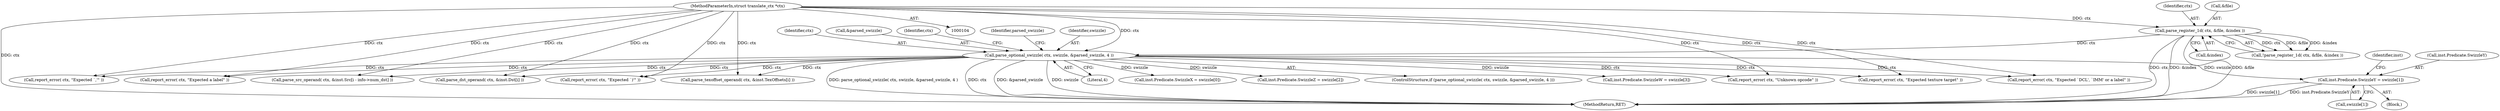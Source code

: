 digraph "0_virglrenderer_28894a30a17a84529be102b21118e55d6c9f23fa@array" {
"1000197" [label="(Call,inst.Predicate.SwizzleY = swizzle[1])"];
"1000178" [label="(Call,parse_optional_swizzle( ctx, swizzle, &parsed_swizzle, 4 ))"];
"1000169" [label="(Call,parse_register_1d( ctx, &file, &index ))"];
"1000105" [label="(MethodParameterIn,struct translate_ctx *ctx)"];
"1000420" [label="(Call,report_error( ctx, \"Expected `,'\" ))"];
"1000183" [label="(Literal,4)"];
"1000173" [label="(Call,&index)"];
"1000179" [label="(Identifier,ctx)"];
"1000169" [label="(Call,parse_register_1d( ctx, &file, &index ))"];
"1000627" [label="(Call,report_error( ctx, \"Expected a label\" ))"];
"1000168" [label="(Call,!parse_register_1d( ctx, &file, &index ))"];
"1000203" [label="(Call,swizzle[1])"];
"1000467" [label="(Call,parse_src_operand( ctx, &inst.Src[i - info->num_dst] ))"];
"1000198" [label="(Call,inst.Predicate.SwizzleY)"];
"1000443" [label="(Call,parse_dst_operand( ctx, &inst.Dst[i] ))"];
"1000570" [label="(Call,parse_texoffset_operand( ctx, &inst.TexOffsets[i] ))"];
"1000171" [label="(Call,&file)"];
"1000318" [label="(Call,report_error( ctx, \"Unknown opcode\" ))"];
"1000524" [label="(Call,report_error( ctx, \"Expected texture target\" ))"];
"1000181" [label="(Call,&parsed_swizzle)"];
"1000322" [label="(Call,report_error( ctx, \"Expected `DCL', `IMM' or a label\" ))"];
"1000188" [label="(Call,inst.Predicate.SwizzleX = swizzle[0])"];
"1000206" [label="(Call,inst.Predicate.SwizzleZ = swizzle[2])"];
"1000187" [label="(Block,)"];
"1000209" [label="(Identifier,inst)"];
"1000177" [label="(ControlStructure,if (parse_optional_swizzle( ctx, swizzle, &parsed_swizzle, 4 )))"];
"1000105" [label="(MethodParameterIn,struct translate_ctx *ctx)"];
"1000170" [label="(Identifier,ctx)"];
"1000228" [label="(Identifier,ctx)"];
"1000186" [label="(Identifier,parsed_swizzle)"];
"1000180" [label="(Identifier,swizzle)"];
"1000215" [label="(Call,inst.Predicate.SwizzleW = swizzle[3])"];
"1000178" [label="(Call,parse_optional_swizzle( ctx, swizzle, &parsed_swizzle, 4 ))"];
"1000684" [label="(MethodReturn,RET)"];
"1000197" [label="(Call,inst.Predicate.SwizzleY = swizzle[1])"];
"1000232" [label="(Call,report_error( ctx, \"Expected `)'\" ))"];
"1000197" -> "1000187"  [label="AST: "];
"1000197" -> "1000203"  [label="CFG: "];
"1000198" -> "1000197"  [label="AST: "];
"1000203" -> "1000197"  [label="AST: "];
"1000209" -> "1000197"  [label="CFG: "];
"1000197" -> "1000684"  [label="DDG: swizzle[1]"];
"1000197" -> "1000684"  [label="DDG: inst.Predicate.SwizzleY"];
"1000178" -> "1000197"  [label="DDG: swizzle"];
"1000178" -> "1000177"  [label="AST: "];
"1000178" -> "1000183"  [label="CFG: "];
"1000179" -> "1000178"  [label="AST: "];
"1000180" -> "1000178"  [label="AST: "];
"1000181" -> "1000178"  [label="AST: "];
"1000183" -> "1000178"  [label="AST: "];
"1000186" -> "1000178"  [label="CFG: "];
"1000228" -> "1000178"  [label="CFG: "];
"1000178" -> "1000684"  [label="DDG: parse_optional_swizzle( ctx, swizzle, &parsed_swizzle, 4 )"];
"1000178" -> "1000684"  [label="DDG: ctx"];
"1000178" -> "1000684"  [label="DDG: &parsed_swizzle"];
"1000178" -> "1000684"  [label="DDG: swizzle"];
"1000169" -> "1000178"  [label="DDG: ctx"];
"1000105" -> "1000178"  [label="DDG: ctx"];
"1000178" -> "1000188"  [label="DDG: swizzle"];
"1000178" -> "1000206"  [label="DDG: swizzle"];
"1000178" -> "1000215"  [label="DDG: swizzle"];
"1000178" -> "1000232"  [label="DDG: ctx"];
"1000178" -> "1000318"  [label="DDG: ctx"];
"1000178" -> "1000322"  [label="DDG: ctx"];
"1000178" -> "1000420"  [label="DDG: ctx"];
"1000178" -> "1000443"  [label="DDG: ctx"];
"1000178" -> "1000467"  [label="DDG: ctx"];
"1000178" -> "1000524"  [label="DDG: ctx"];
"1000178" -> "1000570"  [label="DDG: ctx"];
"1000178" -> "1000627"  [label="DDG: ctx"];
"1000169" -> "1000168"  [label="AST: "];
"1000169" -> "1000173"  [label="CFG: "];
"1000170" -> "1000169"  [label="AST: "];
"1000171" -> "1000169"  [label="AST: "];
"1000173" -> "1000169"  [label="AST: "];
"1000168" -> "1000169"  [label="CFG: "];
"1000169" -> "1000684"  [label="DDG: &index"];
"1000169" -> "1000684"  [label="DDG: &file"];
"1000169" -> "1000684"  [label="DDG: ctx"];
"1000169" -> "1000168"  [label="DDG: ctx"];
"1000169" -> "1000168"  [label="DDG: &file"];
"1000169" -> "1000168"  [label="DDG: &index"];
"1000105" -> "1000169"  [label="DDG: ctx"];
"1000105" -> "1000104"  [label="AST: "];
"1000105" -> "1000684"  [label="DDG: ctx"];
"1000105" -> "1000232"  [label="DDG: ctx"];
"1000105" -> "1000318"  [label="DDG: ctx"];
"1000105" -> "1000322"  [label="DDG: ctx"];
"1000105" -> "1000420"  [label="DDG: ctx"];
"1000105" -> "1000443"  [label="DDG: ctx"];
"1000105" -> "1000467"  [label="DDG: ctx"];
"1000105" -> "1000524"  [label="DDG: ctx"];
"1000105" -> "1000570"  [label="DDG: ctx"];
"1000105" -> "1000627"  [label="DDG: ctx"];
}
